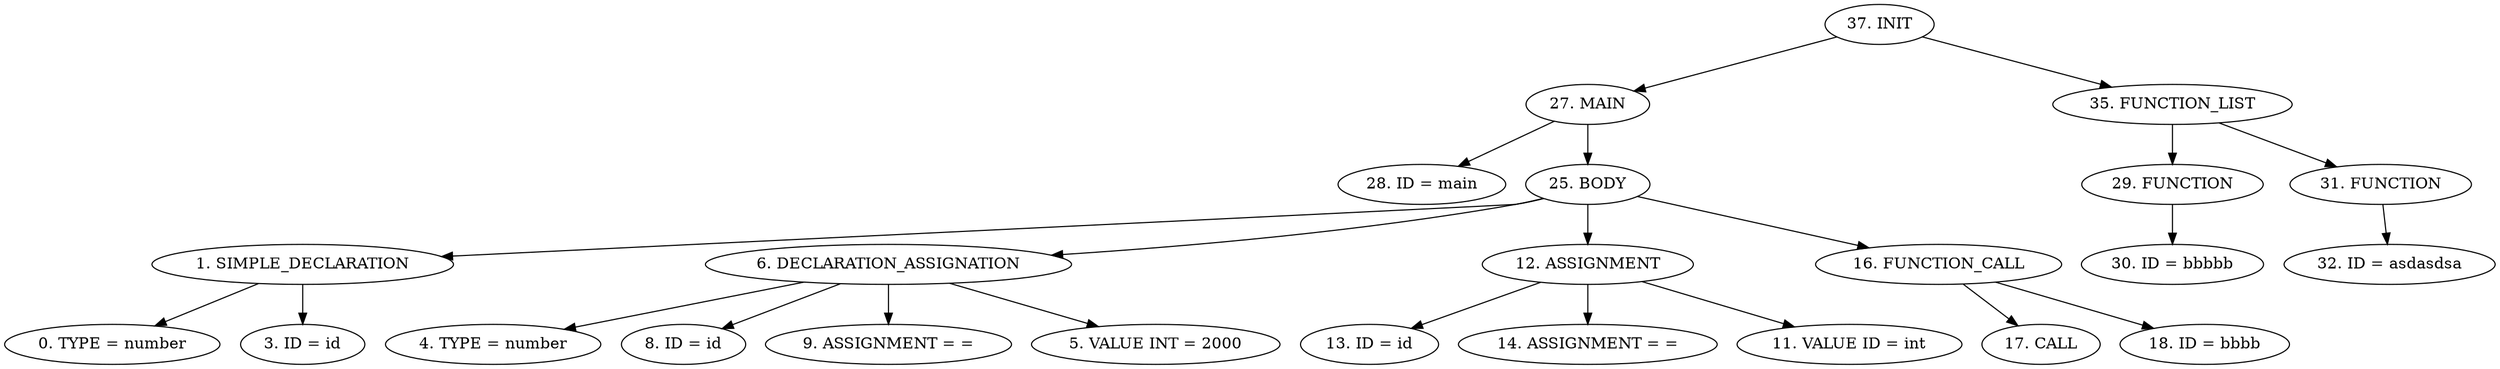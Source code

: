 digraph G {
"37. INIT"->"27. MAIN"
"27. MAIN"->"28. ID = main"
"27. MAIN"->"25. BODY"
"25. BODY"->"1. SIMPLE_DECLARATION"
"1. SIMPLE_DECLARATION"->"0. TYPE = number"
"1. SIMPLE_DECLARATION"->"3. ID = id"
"25. BODY"->"6. DECLARATION_ASSIGNATION"
"6. DECLARATION_ASSIGNATION"->"4. TYPE = number"
"6. DECLARATION_ASSIGNATION"->"8. ID = id"
"6. DECLARATION_ASSIGNATION"->"9. ASSIGNMENT = ="
"6. DECLARATION_ASSIGNATION"->"5. VALUE INT = 2000"
"25. BODY"->"12. ASSIGNMENT"
"12. ASSIGNMENT"->"13. ID = id"
"12. ASSIGNMENT"->"14. ASSIGNMENT = ="
"12. ASSIGNMENT"->"11. VALUE ID = int"
"25. BODY"->"16. FUNCTION_CALL"
"16. FUNCTION_CALL"->"17. CALL"
"16. FUNCTION_CALL"->"18. ID = bbbb"
"37. INIT"->"35. FUNCTION_LIST"
"35. FUNCTION_LIST"->"29. FUNCTION"
"29. FUNCTION"->"30. ID = bbbbb"
"35. FUNCTION_LIST"->"31. FUNCTION"
"31. FUNCTION"->"32. ID = asdasdsa"


}
